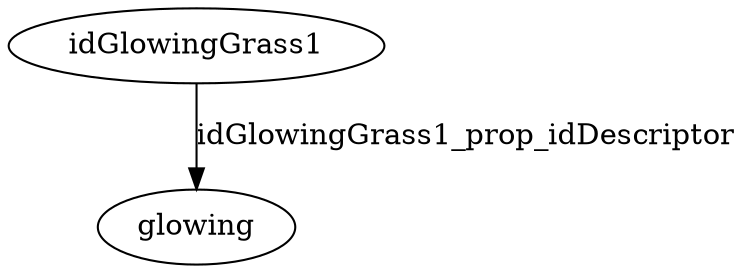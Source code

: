 strict digraph  {
idGlowingGrass1 -> glowing  [edge_type=property, label=idGlowingGrass1_prop_idDescriptor];
}